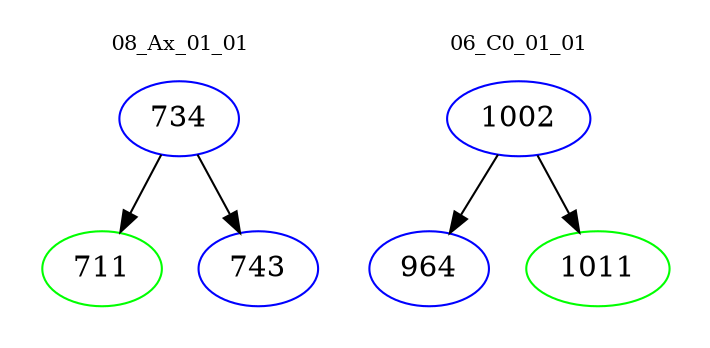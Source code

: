 digraph{
subgraph cluster_0 {
color = white
label = "08_Ax_01_01";
fontsize=10;
T0_734 [label="734", color="blue"]
T0_734 -> T0_711 [color="black"]
T0_711 [label="711", color="green"]
T0_734 -> T0_743 [color="black"]
T0_743 [label="743", color="blue"]
}
subgraph cluster_1 {
color = white
label = "06_C0_01_01";
fontsize=10;
T1_1002 [label="1002", color="blue"]
T1_1002 -> T1_964 [color="black"]
T1_964 [label="964", color="blue"]
T1_1002 -> T1_1011 [color="black"]
T1_1011 [label="1011", color="green"]
}
}
